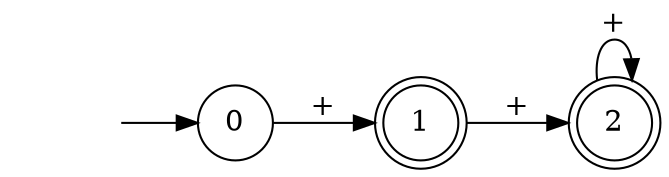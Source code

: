 digraph AFD {
    rankdir=LR;
    node [shape = circle];
    1 [shape=doublecircle];
    2 [shape=doublecircle];
    start [shape=plaintext,label=""];
    start -> 0;
    0 -> 1 [label="+"];
    1 -> 2 [label="+"];
    2 -> 2 [label="+"];
}